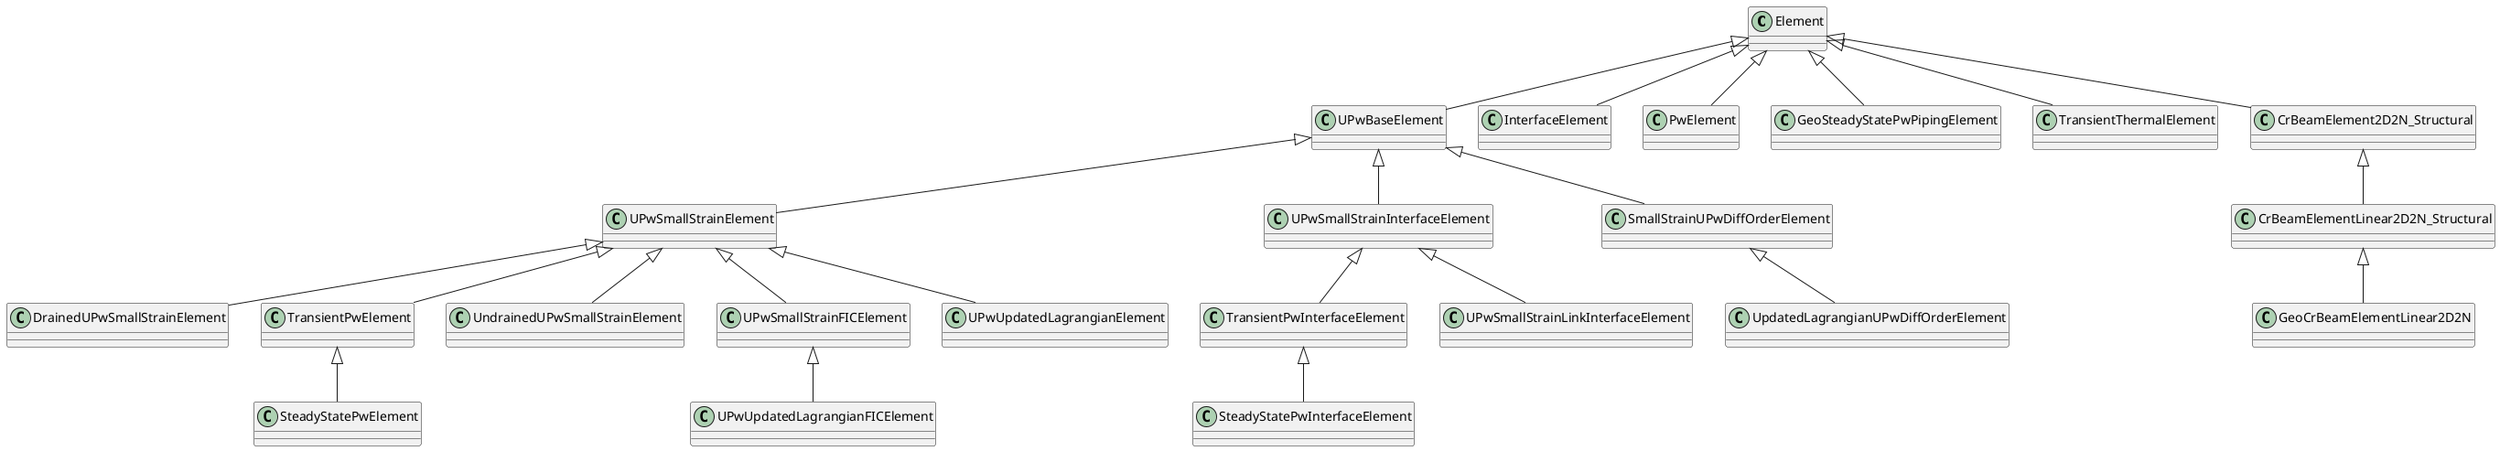 @startuml
'https://plantuml.com/class-diagram

class Element

'UPW
class UPwBaseElement

class UPwSmallStrainElement
class DrainedUPwSmallStrainElement
class TransientPwElement
class SteadyStatePwElement
class UndrainedUPwSmallStrainElement
class UPwSmallStrainFICElement
class UPwUpdatedLagrangianFICElement
class UPwUpdatedLagrangianElement

class UPwSmallStrainInterfaceElement
class TransientPwInterfaceElement
class SteadyStatePwInterfaceElement
class UPwSmallStrainLinkInterfaceElement

Element <|-- UPwBaseElement
UPwBaseElement <|-- UPwSmallStrainElement

UPwSmallStrainElement <|-- DrainedUPwSmallStrainElement
UPwSmallStrainElement <|-- TransientPwElement
TransientPwElement <|-- SteadyStatePwElement
UPwSmallStrainElement <|-- UndrainedUPwSmallStrainElement
UPwSmallStrainElement <|-- UPwSmallStrainFICElement
UPwSmallStrainFICElement <|-- UPwUpdatedLagrangianFICElement
UPwSmallStrainElement <|-- UPwUpdatedLagrangianElement

'
'
'Diff Order
class SmallStrainUPwDiffOrderElement
class UpdatedLagrangianUPwDiffOrderElement

UPwBaseElement <|-- SmallStrainUPwDiffOrderElement
SmallStrainUPwDiffOrderElement <|-- UpdatedLagrangianUPwDiffOrderElement

UPwBaseElement <|-- UPwSmallStrainInterfaceElement
UPwSmallStrainInterfaceElement <|-- TransientPwInterfaceElement
TransientPwInterfaceElement <|-- SteadyStatePwInterfaceElement
UPwSmallStrainInterfaceElement <|-- UPwSmallStrainLinkInterfaceElement

class InterfaceElement
Element <|-- InterfaceElement

'Pw Elements
class PwElement
class GeoSteadyStatePwPipingElement

Element <|-- PwElement
Element <|-- GeoSteadyStatePwPipingElement

''Thermal
class TransientThermalElement
Element <|-- TransientThermalElement
'
'
'Structural
class CrBeamElement2D2N_Structural
class CrBeamElementLinear2D2N_Structural
class GeoCrBeamElementLinear2D2N

Element <|-- CrBeamElement2D2N_Structural
CrBeamElement2D2N_Structural <|-- CrBeamElementLinear2D2N_Structural
CrBeamElementLinear2D2N_Structural <|-- GeoCrBeamElementLinear2D2N

@enduml
